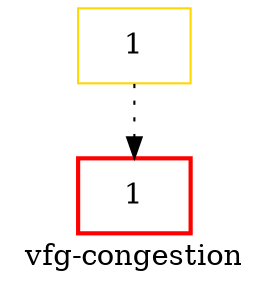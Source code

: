 digraph "vfg-congestion" {
    label="vfg-congestion";
node [shape=box];
"571: $i0 = interfaceinvoke pathSegments.<java.util.List: int size()>()" [label=1] [style=bold] [color=red]
"690: $r3 = virtualinvoke $r2.<org.apache.hc.core5.net.URIBuilder: org.apache.hc.core5.net.URIBuilder appendPathSegments(java.util.List)>(null)" [label=1] [color=gold]
"690: $r3 = virtualinvoke $r2.<org.apache.hc.core5.net.URIBuilder: org.apache.hc.core5.net.URIBuilder appendPathSegments(java.util.List)>(null)"->"571: $i0 = interfaceinvoke pathSegments.<java.util.List: int size()>()" [style=dotted];

}